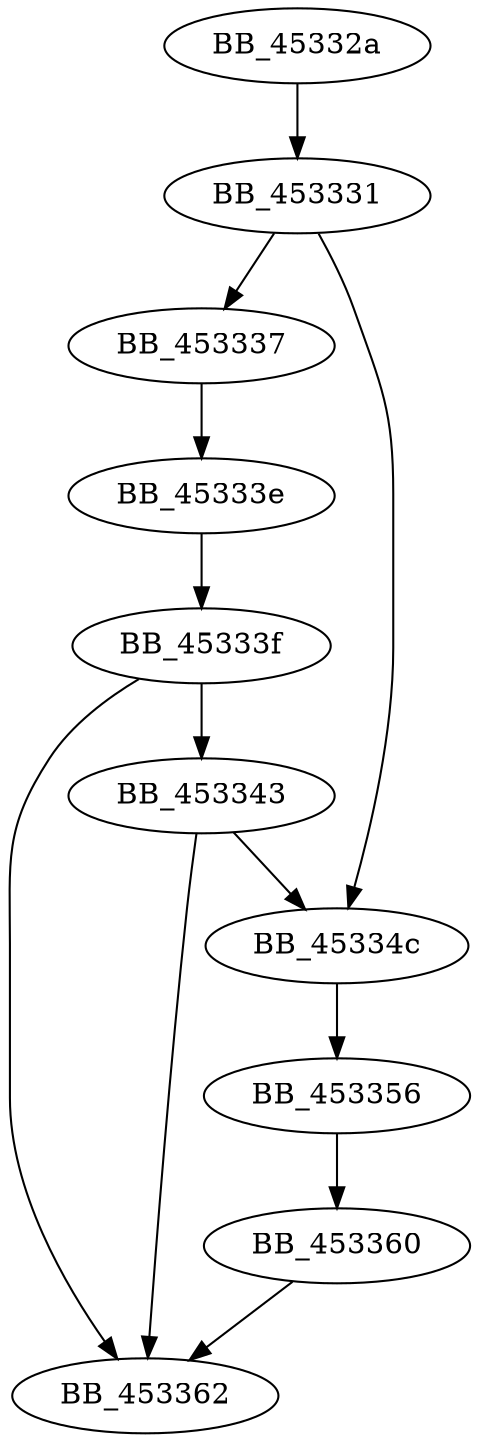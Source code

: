 DiGraph sub_45332A{
BB_45332a->BB_453331
BB_453331->BB_453337
BB_453331->BB_45334c
BB_453337->BB_45333e
BB_45333e->BB_45333f
BB_45333f->BB_453343
BB_45333f->BB_453362
BB_453343->BB_45334c
BB_453343->BB_453362
BB_45334c->BB_453356
BB_453356->BB_453360
BB_453360->BB_453362
}
